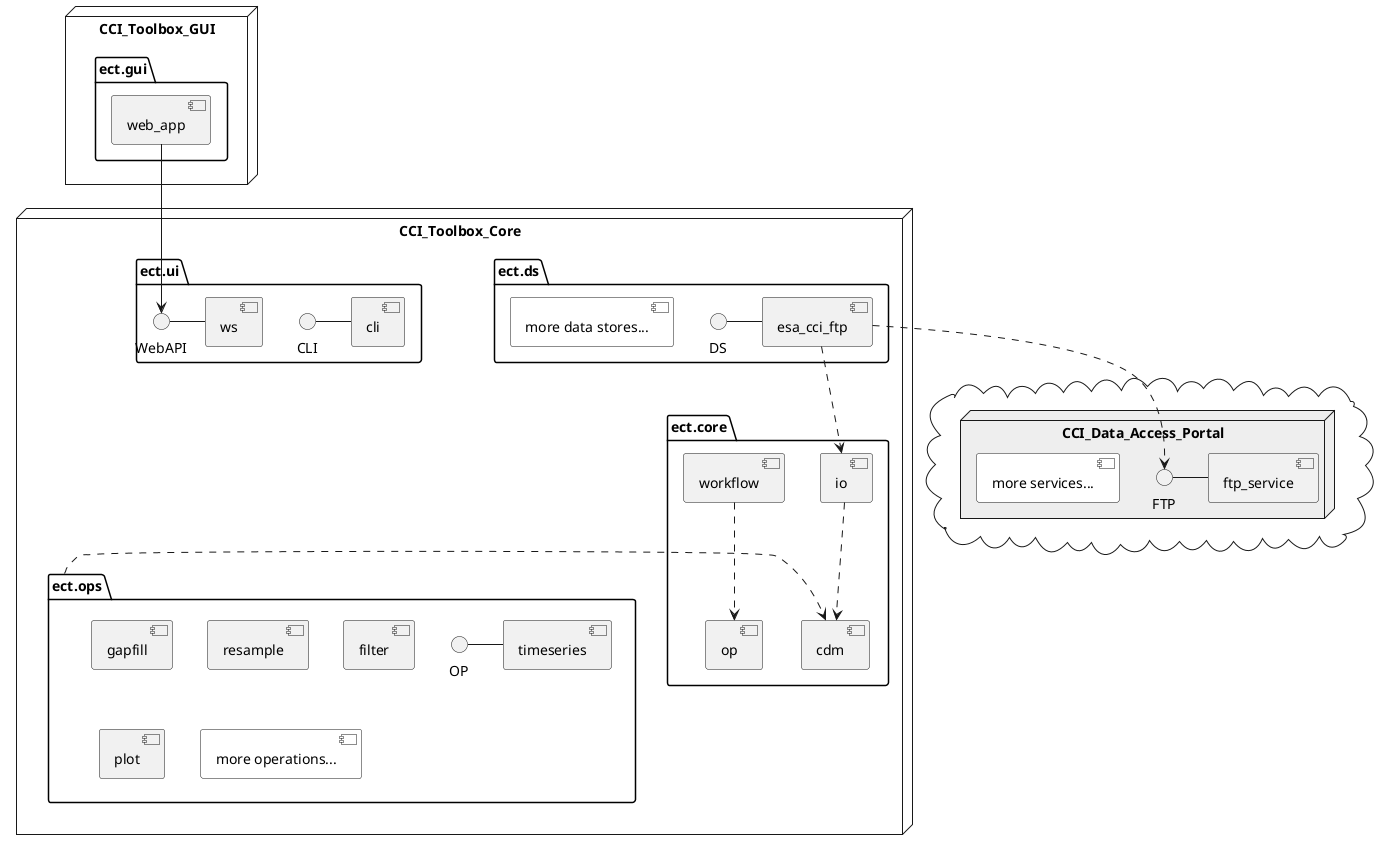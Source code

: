 @startuml


node "CCI_Toolbox_Core" {
    package "ect.ds" {
        DS - [esa_cci_ftp]
        [more data stores...] #white
    }

    package ect.ops {
        OP-[timeseries]
        [gapfill]
        [resample]
        [filter]
        [plot]
        [more operations...] #white
    }

    package "ect.core" {
        [cdm]
        [io]

        [op]
        [workflow]
    }

    package "ect.ui" {
        CLI - [cli]
        WebAPI - [ws]
    }
}

node "CCI_Toolbox_GUI" {
    package "ect.gui" {
        [web_app]
    }
}

cloud {
node "CCI_Data_Access_Portal" #eeeeee {
    FTP - [ftp_service]
    [more services...] #white
}
}


[io] ..> [cdm]
[workflow] ..> [op]
[esa_cci_ftp] ..> FTP
[esa_cci_ftp] ..> io

ect.ops .r.> [cdm]

[web_app] --> WebAPI

@enduml